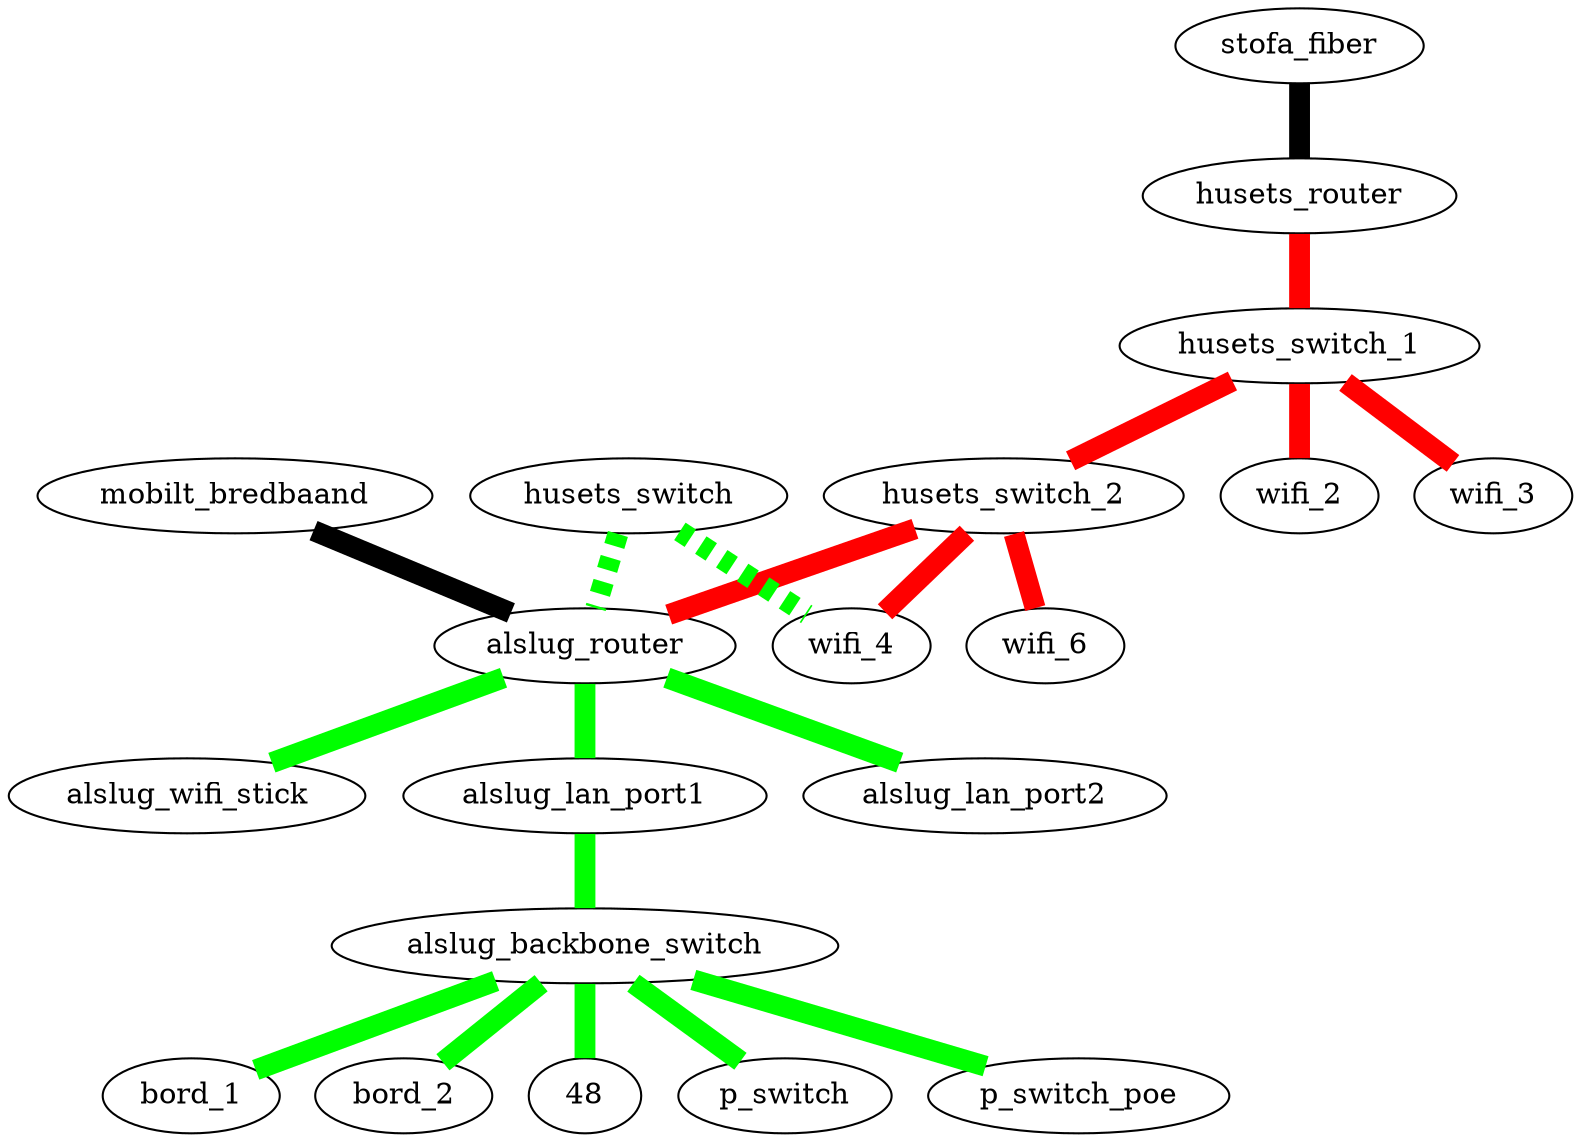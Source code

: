 digraph xxx {
  edge [ dir=none penwidth=10 ];
  
  // Internet forbindelser
  stofa_fiber      -> husets_router [ fillcolor=black style=filled ];
  mobilt_bredbaand -> alslug_router [ fillcolor=black style=filled ];
  
  // Husets forbindelser
  edge  [ color=red style=solid ];
  husets_router -> husets_switch_1 -> { husets_switch_2 wifi_2 wifi_3 };
  husets_switch_2 -> { wifi_4 wifi_6 alslug_router};

  // VLAN forbindelser over bakkensbros netværk
  edge  [ color=green style=dashed ];
  husets_switch -> { alslug_router wifi_4 };
  
  // Interne forbindelser
  edge [ color=green style=solid ];
  alslug_router -> { alslug_wifi_stick alslug_lan_port1 alslug_lan_port2 };
  alslug_lan_port1 -> alslug_backbone_switch -> { bord_1 bord_2 48p_switch 48p_switch_poe }
}
